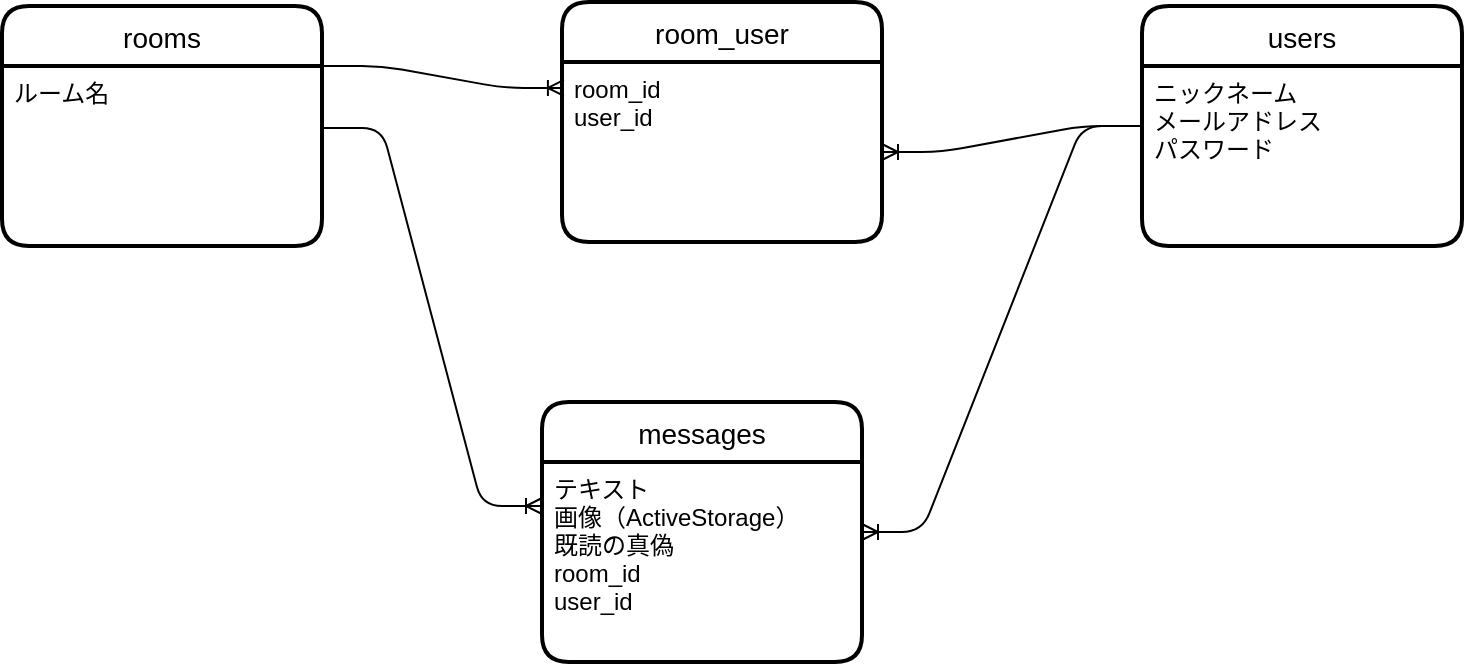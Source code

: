 <mxfile version="13.1.3">
    <diagram id="6hGFLwfOUW9BJ-s0fimq" name="Page-1">
        <mxGraphModel dx="878" dy="729" grid="1" gridSize="10" guides="1" tooltips="1" connect="1" arrows="1" fold="1" page="1" pageScale="1" pageWidth="827" pageHeight="1169" math="0" shadow="0">
            <root>
                <mxCell id="0"/>
                <mxCell id="1" parent="0"/>
                <mxCell id="35" value="" style="edgeStyle=entityRelationEdgeStyle;fontSize=12;html=1;endArrow=ERoneToMany;" parent="1" source="39" target="43" edge="1">
                    <mxGeometry width="100" height="100" relative="1" as="geometry">
                        <mxPoint x="560" y="200" as="sourcePoint"/>
                        <mxPoint x="470" y="412" as="targetPoint"/>
                    </mxGeometry>
                </mxCell>
                <mxCell id="37" value="" style="edgeStyle=entityRelationEdgeStyle;fontSize=12;html=1;endArrow=ERoneToMany;exitX=1;exitY=0.344;exitDx=0;exitDy=0;exitPerimeter=0;" parent="1" source="42" edge="1">
                    <mxGeometry width="100" height="100" relative="1" as="geometry">
                        <mxPoint x="200" y="222" as="sourcePoint"/>
                        <mxPoint x="310" y="412" as="targetPoint"/>
                    </mxGeometry>
                </mxCell>
                <mxCell id="38" value="" style="edgeStyle=entityRelationEdgeStyle;fontSize=12;html=1;endArrow=ERoneToMany;entryX=0.006;entryY=0.144;entryDx=0;entryDy=0;exitX=1;exitY=0.25;exitDx=0;exitDy=0;entryPerimeter=0;" parent="1" source="41" target="46" edge="1">
                    <mxGeometry width="100" height="100" relative="1" as="geometry">
                        <mxPoint x="199.04" y="176" as="sourcePoint"/>
                        <mxPoint x="320" y="170" as="targetPoint"/>
                    </mxGeometry>
                </mxCell>
                <mxCell id="39" value="users" style="swimlane;childLayout=stackLayout;horizontal=1;startSize=30;horizontalStack=0;rounded=1;fontSize=14;fontStyle=0;strokeWidth=2;resizeParent=0;resizeLast=1;shadow=0;dashed=0;align=center;" parent="1" vertex="1">
                    <mxGeometry x="610" y="162" width="160" height="120" as="geometry"/>
                </mxCell>
                <mxCell id="40" value="ニックネーム&#10;メールアドレス&#10;パスワード" style="align=left;strokeColor=none;fillColor=none;spacingLeft=4;fontSize=12;verticalAlign=top;resizable=0;rotatable=0;part=1;" parent="39" vertex="1">
                    <mxGeometry y="30" width="160" height="90" as="geometry"/>
                </mxCell>
                <mxCell id="41" value="rooms" style="swimlane;childLayout=stackLayout;horizontal=1;startSize=30;horizontalStack=0;rounded=1;fontSize=14;fontStyle=0;strokeWidth=2;resizeParent=0;resizeLast=1;shadow=0;dashed=0;align=center;" parent="1" vertex="1">
                    <mxGeometry x="40" y="162" width="160" height="120" as="geometry"/>
                </mxCell>
                <mxCell id="42" value="ルーム名" style="align=left;strokeColor=none;fillColor=none;spacingLeft=4;fontSize=12;verticalAlign=top;resizable=0;rotatable=0;part=1;" parent="41" vertex="1">
                    <mxGeometry y="30" width="160" height="90" as="geometry"/>
                </mxCell>
                <mxCell id="43" value="messages" style="swimlane;childLayout=stackLayout;horizontal=1;startSize=30;horizontalStack=0;rounded=1;fontSize=14;fontStyle=0;strokeWidth=2;resizeParent=0;resizeLast=1;shadow=0;dashed=0;align=center;" parent="1" vertex="1">
                    <mxGeometry x="310" y="360" width="160" height="130" as="geometry"/>
                </mxCell>
                <mxCell id="44" value="テキスト&#10;画像（ActiveStorage）&#10;既読の真偽&#10;room_id&#10;user_id&#10;&#10;" style="align=left;strokeColor=none;fillColor=none;spacingLeft=4;fontSize=12;verticalAlign=top;resizable=0;rotatable=0;part=1;" parent="43" vertex="1">
                    <mxGeometry y="30" width="160" height="100" as="geometry"/>
                </mxCell>
                <mxCell id="45" value="room_user" style="swimlane;childLayout=stackLayout;horizontal=1;startSize=30;horizontalStack=0;rounded=1;fontSize=14;fontStyle=0;strokeWidth=2;resizeParent=0;resizeLast=1;shadow=0;dashed=0;align=center;" vertex="1" parent="1">
                    <mxGeometry x="320" y="160" width="160" height="120" as="geometry"/>
                </mxCell>
                <mxCell id="46" value="room_id&#10;user_id" style="align=left;strokeColor=none;fillColor=none;spacingLeft=4;fontSize=12;verticalAlign=top;resizable=0;rotatable=0;part=1;" vertex="1" parent="45">
                    <mxGeometry y="30" width="160" height="90" as="geometry"/>
                </mxCell>
                <mxCell id="47" value="" style="edgeStyle=entityRelationEdgeStyle;fontSize=12;html=1;endArrow=ERoneToMany;" edge="1" parent="1" source="39" target="46">
                    <mxGeometry width="100" height="100" relative="1" as="geometry">
                        <mxPoint x="480" y="140" as="sourcePoint"/>
                        <mxPoint x="580" y="40" as="targetPoint"/>
                    </mxGeometry>
                </mxCell>
            </root>
        </mxGraphModel>
    </diagram>
</mxfile>